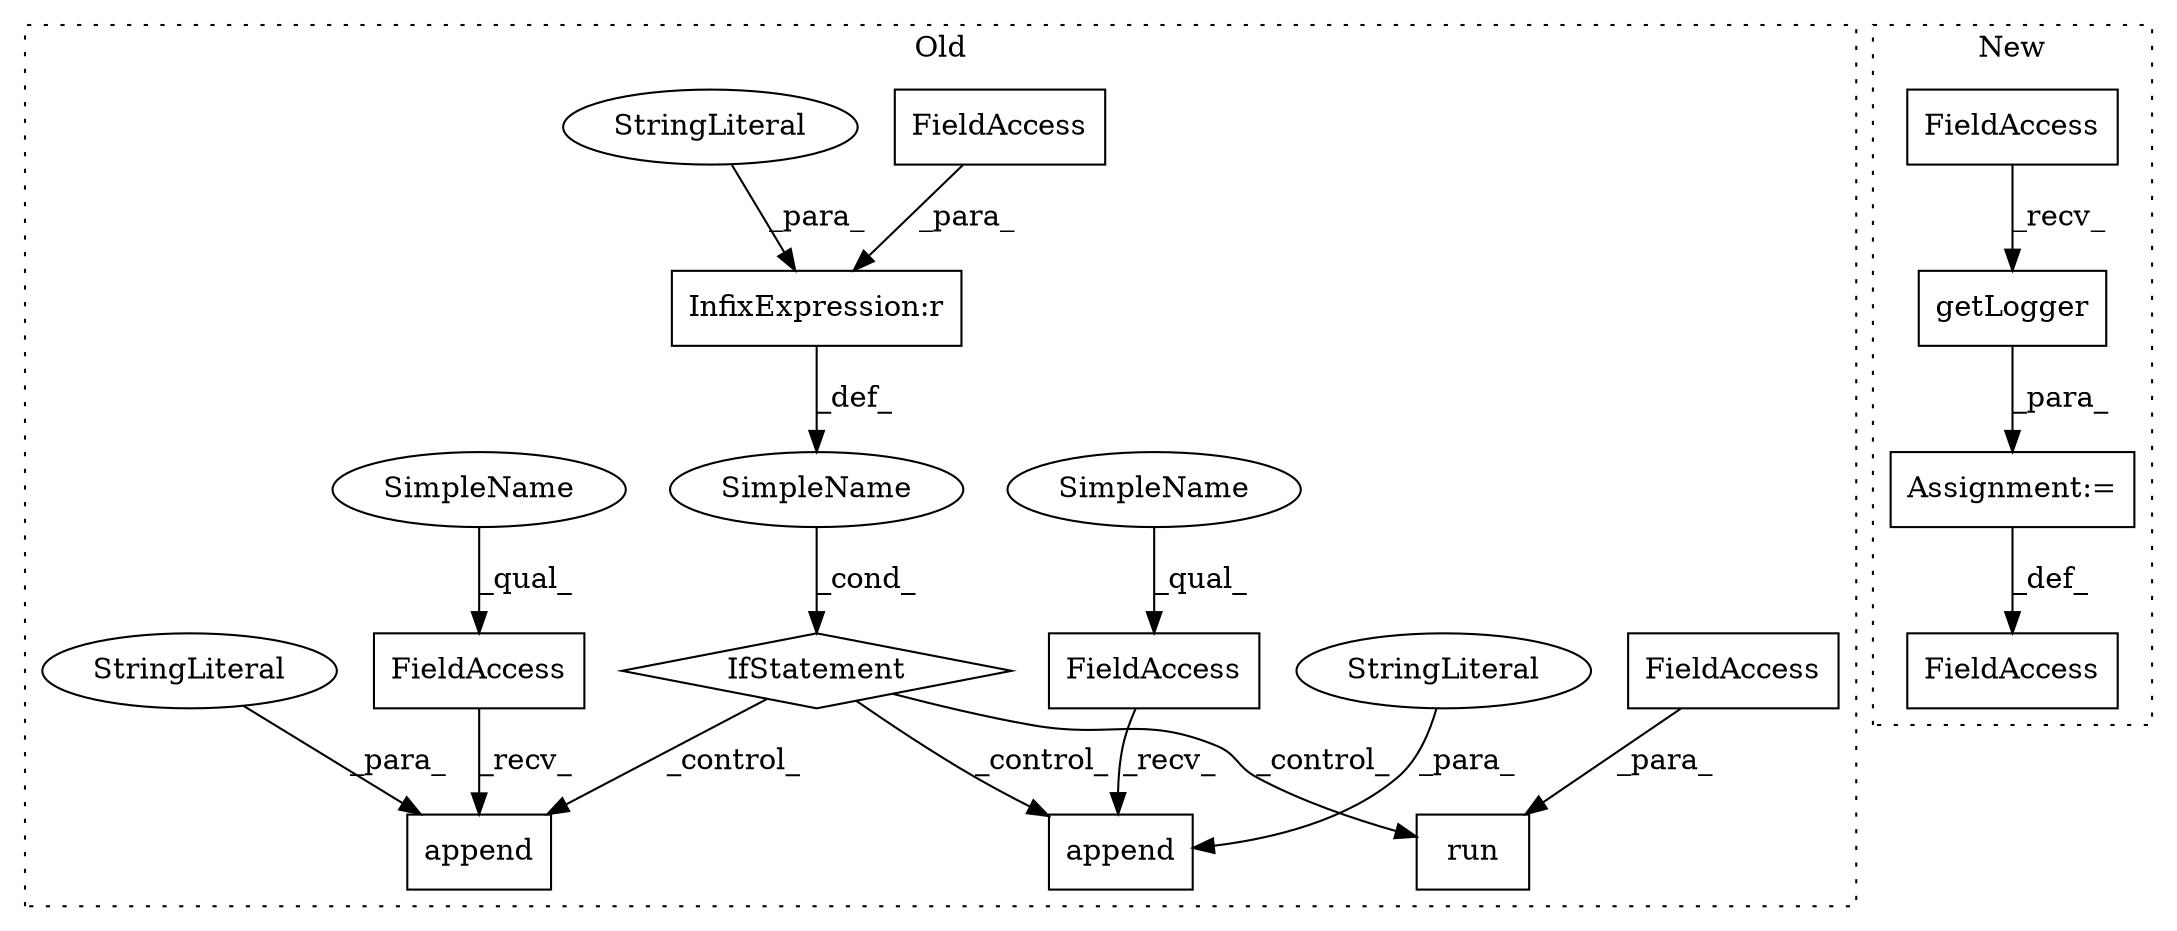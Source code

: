 digraph G {
subgraph cluster0 {
1 [label="append" a="32" s="5546,5566" l="7,1" shape="box"];
3 [label="FieldAccess" a="22" s="5537" l="8" shape="box"];
5 [label="StringLiteral" a="45" s="5553" l="13" shape="ellipse"];
6 [label="InfixExpression:r" a="27" s="5462" l="4" shape="box"];
7 [label="run" a="32" s="5621,5633" l="4,1" shape="box"];
8 [label="FieldAccess" a="22" s="5575" l="8" shape="box"];
11 [label="FieldAccess" a="22" s="5454" l="8" shape="box"];
12 [label="FieldAccess" a="22" s="5625" l="8" shape="box"];
13 [label="IfStatement" a="25" s="5450,5476" l="4,2" shape="diamond"];
14 [label="SimpleName" a="42" s="" l="" shape="ellipse"];
15 [label="StringLiteral" a="45" s="5466" l="10" shape="ellipse"];
16 [label="append" a="32" s="5584,5607" l="7,1" shape="box"];
17 [label="StringLiteral" a="45" s="5591" l="16" shape="ellipse"];
18 [label="SimpleName" a="42" s="5537" l="3" shape="ellipse"];
19 [label="SimpleName" a="42" s="5575" l="3" shape="ellipse"];
label = "Old";
style="dotted";
}
subgraph cluster1 {
2 [label="getLogger" a="32" s="654,672" l="10,1" shape="box"];
4 [label="Assignment:=" a="7" s="645" l="1" shape="box"];
9 [label="FieldAccess" a="22" s="639" l="6" shape="box"];
10 [label="FieldAccess" a="22" s="646" l="7" shape="box"];
label = "New";
style="dotted";
}
2 -> 4 [label="_para_"];
3 -> 1 [label="_recv_"];
4 -> 9 [label="_def_"];
5 -> 1 [label="_para_"];
6 -> 14 [label="_def_"];
8 -> 16 [label="_recv_"];
10 -> 2 [label="_recv_"];
11 -> 6 [label="_para_"];
12 -> 7 [label="_para_"];
13 -> 7 [label="_control_"];
13 -> 1 [label="_control_"];
13 -> 16 [label="_control_"];
14 -> 13 [label="_cond_"];
15 -> 6 [label="_para_"];
17 -> 16 [label="_para_"];
18 -> 3 [label="_qual_"];
19 -> 8 [label="_qual_"];
}